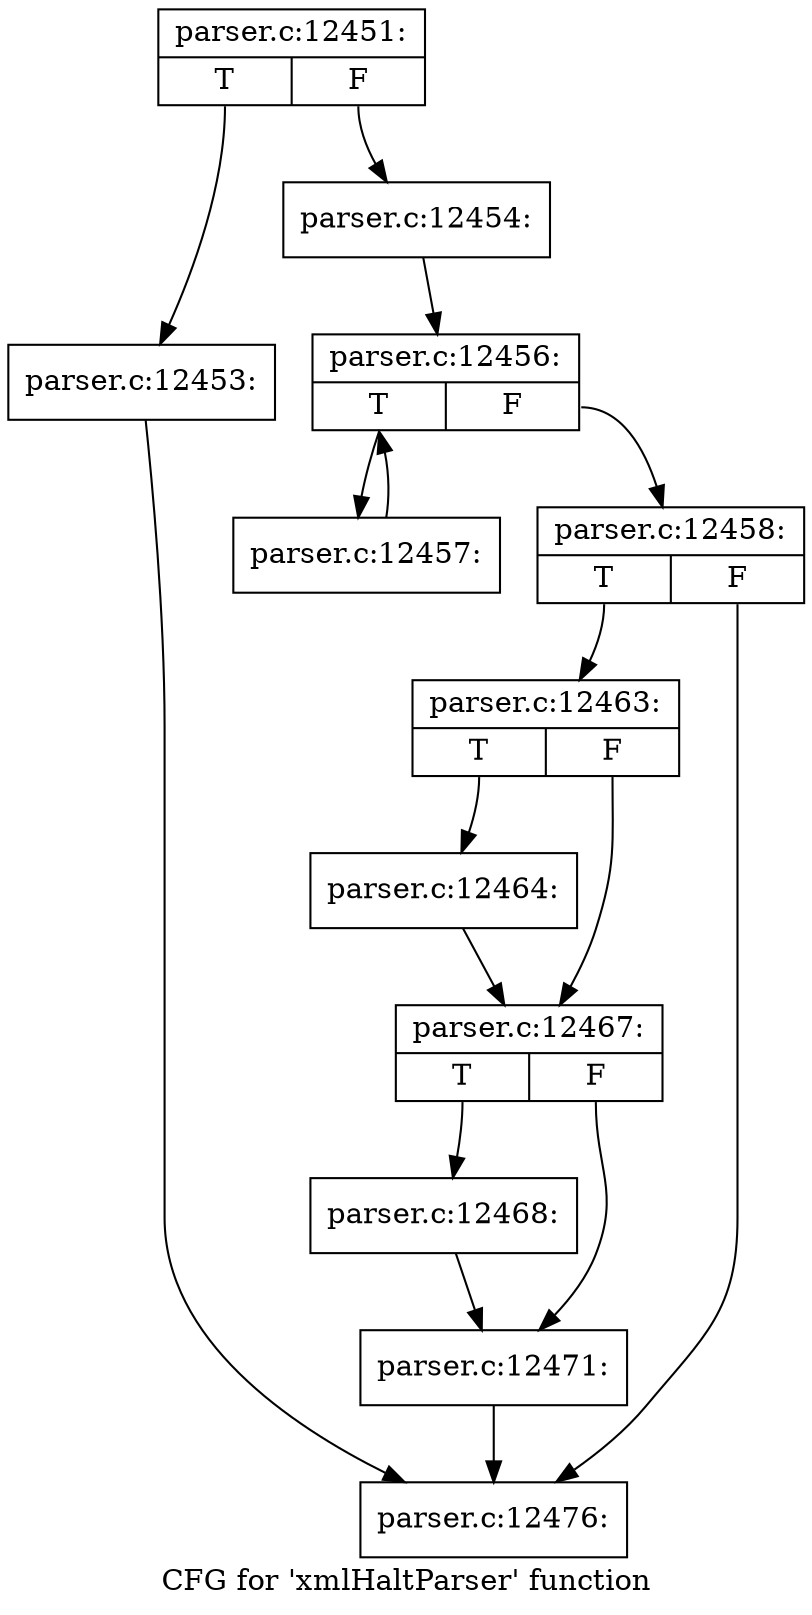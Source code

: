 digraph "CFG for 'xmlHaltParser' function" {
	label="CFG for 'xmlHaltParser' function";

	Node0x55d73c2f71c0 [shape=record,label="{parser.c:12451:|{<s0>T|<s1>F}}"];
	Node0x55d73c2f71c0:s0 -> Node0x55d73c2f8b70;
	Node0x55d73c2f71c0:s1 -> Node0x55d73c2f8bc0;
	Node0x55d73c2f8b70 [shape=record,label="{parser.c:12453:}"];
	Node0x55d73c2f8b70 -> Node0x55d73c2ff270;
	Node0x55d73c2f8bc0 [shape=record,label="{parser.c:12454:}"];
	Node0x55d73c2f8bc0 -> Node0x55d73c2fea80;
	Node0x55d73c2fea80 [shape=record,label="{parser.c:12456:|{<s0>T|<s1>F}}"];
	Node0x55d73c2fea80:s0 -> Node0x55d73c2fee90;
	Node0x55d73c2fea80:s1 -> Node0x55d73c2fec60;
	Node0x55d73c2fee90 [shape=record,label="{parser.c:12457:}"];
	Node0x55d73c2fee90 -> Node0x55d73c2fea80;
	Node0x55d73c2fec60 [shape=record,label="{parser.c:12458:|{<s0>T|<s1>F}}"];
	Node0x55d73c2fec60:s0 -> Node0x55d73c2ff220;
	Node0x55d73c2fec60:s1 -> Node0x55d73c2ff270;
	Node0x55d73c2ff220 [shape=record,label="{parser.c:12463:|{<s0>T|<s1>F}}"];
	Node0x55d73c2ff220:s0 -> Node0x55d73c2ff6e0;
	Node0x55d73c2ff220:s1 -> Node0x55d73c2ff730;
	Node0x55d73c2ff6e0 [shape=record,label="{parser.c:12464:}"];
	Node0x55d73c2ff6e0 -> Node0x55d73c2ff730;
	Node0x55d73c2ff730 [shape=record,label="{parser.c:12467:|{<s0>T|<s1>F}}"];
	Node0x55d73c2ff730:s0 -> Node0x55d73c300790;
	Node0x55d73c2ff730:s1 -> Node0x55d73c3007e0;
	Node0x55d73c300790 [shape=record,label="{parser.c:12468:}"];
	Node0x55d73c300790 -> Node0x55d73c3007e0;
	Node0x55d73c3007e0 [shape=record,label="{parser.c:12471:}"];
	Node0x55d73c3007e0 -> Node0x55d73c2ff270;
	Node0x55d73c2ff270 [shape=record,label="{parser.c:12476:}"];
}
